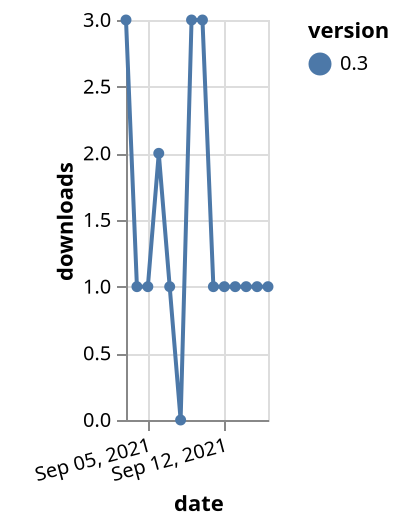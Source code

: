 {"$schema": "https://vega.github.io/schema/vega-lite/v5.json", "description": "A simple bar chart with embedded data.", "data": {"values": [{"date": "2021-09-03", "total": 179, "delta": 3, "version": "0.3"}, {"date": "2021-09-04", "total": 180, "delta": 1, "version": "0.3"}, {"date": "2021-09-05", "total": 181, "delta": 1, "version": "0.3"}, {"date": "2021-09-06", "total": 183, "delta": 2, "version": "0.3"}, {"date": "2021-09-07", "total": 184, "delta": 1, "version": "0.3"}, {"date": "2021-09-08", "total": 184, "delta": 0, "version": "0.3"}, {"date": "2021-09-09", "total": 187, "delta": 3, "version": "0.3"}, {"date": "2021-09-10", "total": 190, "delta": 3, "version": "0.3"}, {"date": "2021-09-11", "total": 191, "delta": 1, "version": "0.3"}, {"date": "2021-09-12", "total": 192, "delta": 1, "version": "0.3"}, {"date": "2021-09-13", "total": 193, "delta": 1, "version": "0.3"}, {"date": "2021-09-14", "total": 194, "delta": 1, "version": "0.3"}, {"date": "2021-09-15", "total": 195, "delta": 1, "version": "0.3"}, {"date": "2021-09-16", "total": 196, "delta": 1, "version": "0.3"}]}, "width": "container", "mark": {"type": "line", "point": {"filled": true}}, "encoding": {"x": {"field": "date", "type": "temporal", "timeUnit": "yearmonthdate", "title": "date", "axis": {"labelAngle": -15}}, "y": {"field": "delta", "type": "quantitative", "title": "downloads"}, "color": {"field": "version", "type": "nominal"}, "tooltip": {"field": "delta"}}}